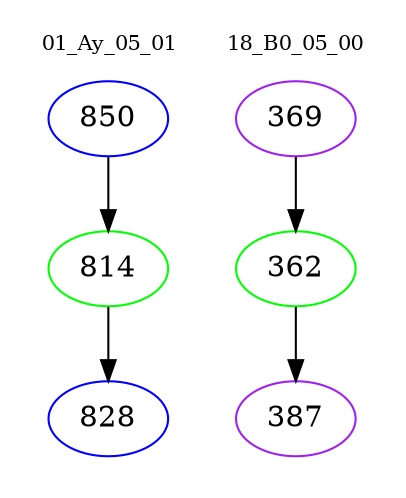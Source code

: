 digraph{
subgraph cluster_0 {
color = white
label = "01_Ay_05_01";
fontsize=10;
T0_850 [label="850", color="blue"]
T0_850 -> T0_814 [color="black"]
T0_814 [label="814", color="green"]
T0_814 -> T0_828 [color="black"]
T0_828 [label="828", color="blue"]
}
subgraph cluster_1 {
color = white
label = "18_B0_05_00";
fontsize=10;
T1_369 [label="369", color="purple"]
T1_369 -> T1_362 [color="black"]
T1_362 [label="362", color="green"]
T1_362 -> T1_387 [color="black"]
T1_387 [label="387", color="purple"]
}
}
